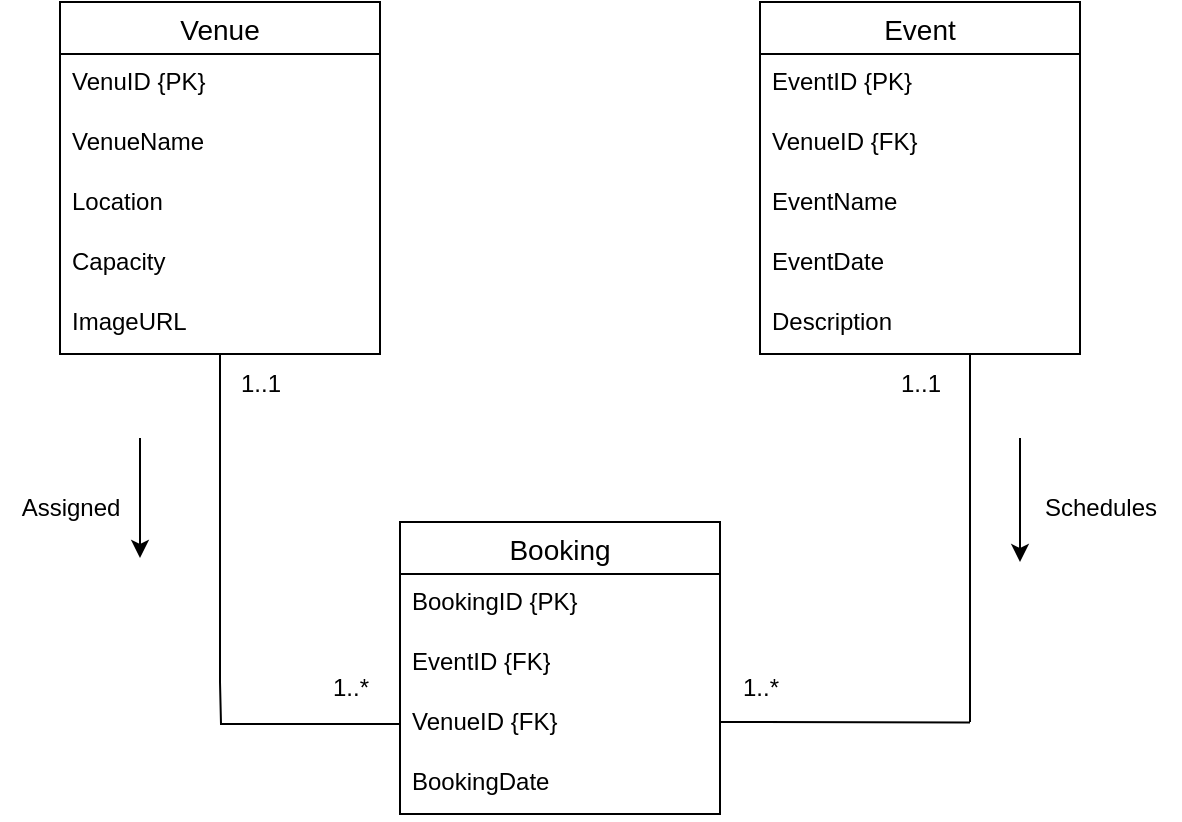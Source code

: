<mxfile version="26.2.2">
  <diagram name="Page-1" id="hbvc-n1jLR6vKUUnVlc6">
    <mxGraphModel dx="948" dy="563" grid="1" gridSize="10" guides="1" tooltips="1" connect="1" arrows="1" fold="1" page="1" pageScale="1" pageWidth="827" pageHeight="1169" math="0" shadow="0">
      <root>
        <mxCell id="0" />
        <mxCell id="1" parent="0" />
        <mxCell id="y-JSOM-a7QL-EECvfTD2-2" value="Booking" style="swimlane;fontStyle=0;childLayout=stackLayout;horizontal=1;startSize=26;horizontalStack=0;resizeParent=1;resizeParentMax=0;resizeLast=0;collapsible=1;marginBottom=0;align=center;fontSize=14;" parent="1" vertex="1">
          <mxGeometry x="350" y="1150" width="160" height="146" as="geometry" />
        </mxCell>
        <mxCell id="y-JSOM-a7QL-EECvfTD2-3" value="BookingID {PK}" style="text;strokeColor=none;fillColor=none;spacingLeft=4;spacingRight=4;overflow=hidden;rotatable=0;points=[[0,0.5],[1,0.5]];portConstraint=eastwest;fontSize=12;whiteSpace=wrap;html=1;" parent="y-JSOM-a7QL-EECvfTD2-2" vertex="1">
          <mxGeometry y="26" width="160" height="30" as="geometry" />
        </mxCell>
        <mxCell id="y-JSOM-a7QL-EECvfTD2-4" value="EventID {FK}" style="text;strokeColor=none;fillColor=none;spacingLeft=4;spacingRight=4;overflow=hidden;rotatable=0;points=[[0,0.5],[1,0.5]];portConstraint=eastwest;fontSize=12;whiteSpace=wrap;html=1;" parent="y-JSOM-a7QL-EECvfTD2-2" vertex="1">
          <mxGeometry y="56" width="160" height="30" as="geometry" />
        </mxCell>
        <mxCell id="J8OawB2lubJHOMEofDi4-9" style="edgeStyle=orthogonalEdgeStyle;rounded=0;orthogonalLoop=1;jettySize=auto;html=1;endArrow=none;startFill=0;" parent="y-JSOM-a7QL-EECvfTD2-2" source="y-JSOM-a7QL-EECvfTD2-5" edge="1">
          <mxGeometry relative="1" as="geometry">
            <mxPoint x="-90" y="80.0" as="targetPoint" />
          </mxGeometry>
        </mxCell>
        <mxCell id="y-JSOM-a7QL-EECvfTD2-5" value="VenueID {FK}" style="text;strokeColor=none;fillColor=none;spacingLeft=4;spacingRight=4;overflow=hidden;rotatable=0;points=[[0,0.5],[1,0.5]];portConstraint=eastwest;fontSize=12;whiteSpace=wrap;html=1;" parent="y-JSOM-a7QL-EECvfTD2-2" vertex="1">
          <mxGeometry y="86" width="160" height="30" as="geometry" />
        </mxCell>
        <mxCell id="J8OawB2lubJHOMEofDi4-1" value="BookingDate" style="text;strokeColor=none;fillColor=none;spacingLeft=4;spacingRight=4;overflow=hidden;rotatable=0;points=[[0,0.5],[1,0.5]];portConstraint=eastwest;fontSize=12;whiteSpace=wrap;html=1;" parent="y-JSOM-a7QL-EECvfTD2-2" vertex="1">
          <mxGeometry y="116" width="160" height="30" as="geometry" />
        </mxCell>
        <mxCell id="y-JSOM-a7QL-EECvfTD2-10" value="Venue" style="swimlane;fontStyle=0;childLayout=stackLayout;horizontal=1;startSize=26;horizontalStack=0;resizeParent=1;resizeParentMax=0;resizeLast=0;collapsible=1;marginBottom=0;align=center;fontSize=14;" parent="1" vertex="1">
          <mxGeometry x="180" y="890" width="160" height="176" as="geometry" />
        </mxCell>
        <mxCell id="y-JSOM-a7QL-EECvfTD2-11" value="VenuID {PK}" style="text;strokeColor=none;fillColor=none;spacingLeft=4;spacingRight=4;overflow=hidden;rotatable=0;points=[[0,0.5],[1,0.5]];portConstraint=eastwest;fontSize=12;whiteSpace=wrap;html=1;" parent="y-JSOM-a7QL-EECvfTD2-10" vertex="1">
          <mxGeometry y="26" width="160" height="30" as="geometry" />
        </mxCell>
        <mxCell id="y-JSOM-a7QL-EECvfTD2-12" value="VenueName" style="text;strokeColor=none;fillColor=none;spacingLeft=4;spacingRight=4;overflow=hidden;rotatable=0;points=[[0,0.5],[1,0.5]];portConstraint=eastwest;fontSize=12;whiteSpace=wrap;html=1;" parent="y-JSOM-a7QL-EECvfTD2-10" vertex="1">
          <mxGeometry y="56" width="160" height="30" as="geometry" />
        </mxCell>
        <mxCell id="y-JSOM-a7QL-EECvfTD2-13" value="Location" style="text;strokeColor=none;fillColor=none;spacingLeft=4;spacingRight=4;overflow=hidden;rotatable=0;points=[[0,0.5],[1,0.5]];portConstraint=eastwest;fontSize=12;whiteSpace=wrap;html=1;" parent="y-JSOM-a7QL-EECvfTD2-10" vertex="1">
          <mxGeometry y="86" width="160" height="30" as="geometry" />
        </mxCell>
        <mxCell id="J8OawB2lubJHOMEofDi4-2" value="Capacity" style="text;strokeColor=none;fillColor=none;spacingLeft=4;spacingRight=4;overflow=hidden;rotatable=0;points=[[0,0.5],[1,0.5]];portConstraint=eastwest;fontSize=12;whiteSpace=wrap;html=1;" parent="y-JSOM-a7QL-EECvfTD2-10" vertex="1">
          <mxGeometry y="116" width="160" height="30" as="geometry" />
        </mxCell>
        <mxCell id="J8OawB2lubJHOMEofDi4-3" value="ImageURL" style="text;strokeColor=none;fillColor=none;spacingLeft=4;spacingRight=4;overflow=hidden;rotatable=0;points=[[0,0.5],[1,0.5]];portConstraint=eastwest;fontSize=12;whiteSpace=wrap;html=1;" parent="y-JSOM-a7QL-EECvfTD2-10" vertex="1">
          <mxGeometry y="146" width="160" height="30" as="geometry" />
        </mxCell>
        <mxCell id="y-JSOM-a7QL-EECvfTD2-14" value="Event" style="swimlane;fontStyle=0;childLayout=stackLayout;horizontal=1;startSize=26;horizontalStack=0;resizeParent=1;resizeParentMax=0;resizeLast=0;collapsible=1;marginBottom=0;align=center;fontSize=14;" parent="1" vertex="1">
          <mxGeometry x="530" y="890" width="160" height="176" as="geometry" />
        </mxCell>
        <mxCell id="y-JSOM-a7QL-EECvfTD2-15" value="EventID {PK}" style="text;strokeColor=none;fillColor=none;spacingLeft=4;spacingRight=4;overflow=hidden;rotatable=0;points=[[0,0.5],[1,0.5]];portConstraint=eastwest;fontSize=12;whiteSpace=wrap;html=1;" parent="y-JSOM-a7QL-EECvfTD2-14" vertex="1">
          <mxGeometry y="26" width="160" height="30" as="geometry" />
        </mxCell>
        <mxCell id="J8OawB2lubJHOMEofDi4-5" value="VenueID {FK}" style="text;strokeColor=none;fillColor=none;spacingLeft=4;spacingRight=4;overflow=hidden;rotatable=0;points=[[0,0.5],[1,0.5]];portConstraint=eastwest;fontSize=12;whiteSpace=wrap;html=1;" parent="y-JSOM-a7QL-EECvfTD2-14" vertex="1">
          <mxGeometry y="56" width="160" height="30" as="geometry" />
        </mxCell>
        <mxCell id="y-JSOM-a7QL-EECvfTD2-16" value="EventName" style="text;strokeColor=none;fillColor=none;spacingLeft=4;spacingRight=4;overflow=hidden;rotatable=0;points=[[0,0.5],[1,0.5]];portConstraint=eastwest;fontSize=12;whiteSpace=wrap;html=1;" parent="y-JSOM-a7QL-EECvfTD2-14" vertex="1">
          <mxGeometry y="86" width="160" height="30" as="geometry" />
        </mxCell>
        <mxCell id="y-JSOM-a7QL-EECvfTD2-17" value="EventDate" style="text;strokeColor=none;fillColor=none;spacingLeft=4;spacingRight=4;overflow=hidden;rotatable=0;points=[[0,0.5],[1,0.5]];portConstraint=eastwest;fontSize=12;whiteSpace=wrap;html=1;" parent="y-JSOM-a7QL-EECvfTD2-14" vertex="1">
          <mxGeometry y="116" width="160" height="30" as="geometry" />
        </mxCell>
        <mxCell id="J8OawB2lubJHOMEofDi4-4" value="Description" style="text;strokeColor=none;fillColor=none;spacingLeft=4;spacingRight=4;overflow=hidden;rotatable=0;points=[[0,0.5],[1,0.5]];portConstraint=eastwest;fontSize=12;whiteSpace=wrap;html=1;" parent="y-JSOM-a7QL-EECvfTD2-14" vertex="1">
          <mxGeometry y="146" width="160" height="30" as="geometry" />
        </mxCell>
        <mxCell id="J8OawB2lubJHOMEofDi4-8" value="" style="endArrow=none;html=1;rounded=0;" parent="1" edge="1">
          <mxGeometry width="50" height="50" relative="1" as="geometry">
            <mxPoint x="260" y="1230" as="sourcePoint" />
            <mxPoint x="260" y="1066" as="targetPoint" />
          </mxGeometry>
        </mxCell>
        <mxCell id="J8OawB2lubJHOMEofDi4-13" value="" style="endArrow=none;html=1;rounded=0;" parent="1" edge="1">
          <mxGeometry width="50" height="50" relative="1" as="geometry">
            <mxPoint x="635" y="1250" as="sourcePoint" />
            <mxPoint x="635" y="1066" as="targetPoint" />
          </mxGeometry>
        </mxCell>
        <mxCell id="J8OawB2lubJHOMEofDi4-19" value="" style="endArrow=none;html=1;rounded=0;exitX=1;exitY=0.323;exitDx=0;exitDy=0;exitPerimeter=0;" parent="1" edge="1">
          <mxGeometry width="50" height="50" relative="1" as="geometry">
            <mxPoint x="510" y="1250" as="sourcePoint" />
            <mxPoint x="635" y="1250.31" as="targetPoint" />
          </mxGeometry>
        </mxCell>
        <mxCell id="J8OawB2lubJHOMEofDi4-20" value="1..1" style="text;html=1;align=center;verticalAlign=middle;resizable=0;points=[];autosize=1;strokeColor=none;fillColor=none;" parent="1" vertex="1">
          <mxGeometry x="260" y="1066" width="40" height="30" as="geometry" />
        </mxCell>
        <mxCell id="J8OawB2lubJHOMEofDi4-21" value="1..1" style="text;html=1;align=center;verticalAlign=middle;resizable=0;points=[];autosize=1;strokeColor=none;fillColor=none;" parent="1" vertex="1">
          <mxGeometry x="590" y="1066" width="40" height="30" as="geometry" />
        </mxCell>
        <mxCell id="J8OawB2lubJHOMEofDi4-22" value="1..*" style="text;html=1;align=center;verticalAlign=middle;resizable=0;points=[];autosize=1;strokeColor=none;fillColor=none;" parent="1" vertex="1">
          <mxGeometry x="510" y="1218" width="40" height="30" as="geometry" />
        </mxCell>
        <mxCell id="J8OawB2lubJHOMEofDi4-24" value="1..*" style="text;html=1;align=center;verticalAlign=middle;resizable=0;points=[];autosize=1;strokeColor=none;fillColor=none;" parent="1" vertex="1">
          <mxGeometry x="305" y="1218" width="40" height="30" as="geometry" />
        </mxCell>
        <mxCell id="XMDXAIQepnb3acTExf4B-1" value="" style="endArrow=classic;html=1;rounded=0;" edge="1" parent="1">
          <mxGeometry width="50" height="50" relative="1" as="geometry">
            <mxPoint x="220" y="1108" as="sourcePoint" />
            <mxPoint x="220" y="1168" as="targetPoint" />
          </mxGeometry>
        </mxCell>
        <mxCell id="XMDXAIQepnb3acTExf4B-2" value="Assigned" style="text;html=1;align=center;verticalAlign=middle;resizable=0;points=[];autosize=1;strokeColor=none;fillColor=none;" vertex="1" parent="1">
          <mxGeometry x="150" y="1128" width="70" height="30" as="geometry" />
        </mxCell>
        <mxCell id="XMDXAIQepnb3acTExf4B-3" value="" style="endArrow=classic;html=1;rounded=0;" edge="1" parent="1">
          <mxGeometry width="50" height="50" relative="1" as="geometry">
            <mxPoint x="660" y="1108" as="sourcePoint" />
            <mxPoint x="660" y="1170" as="targetPoint" />
          </mxGeometry>
        </mxCell>
        <mxCell id="XMDXAIQepnb3acTExf4B-4" value="Schedules" style="text;html=1;align=center;verticalAlign=middle;resizable=0;points=[];autosize=1;strokeColor=none;fillColor=none;" vertex="1" parent="1">
          <mxGeometry x="660" y="1128" width="80" height="30" as="geometry" />
        </mxCell>
      </root>
    </mxGraphModel>
  </diagram>
</mxfile>
